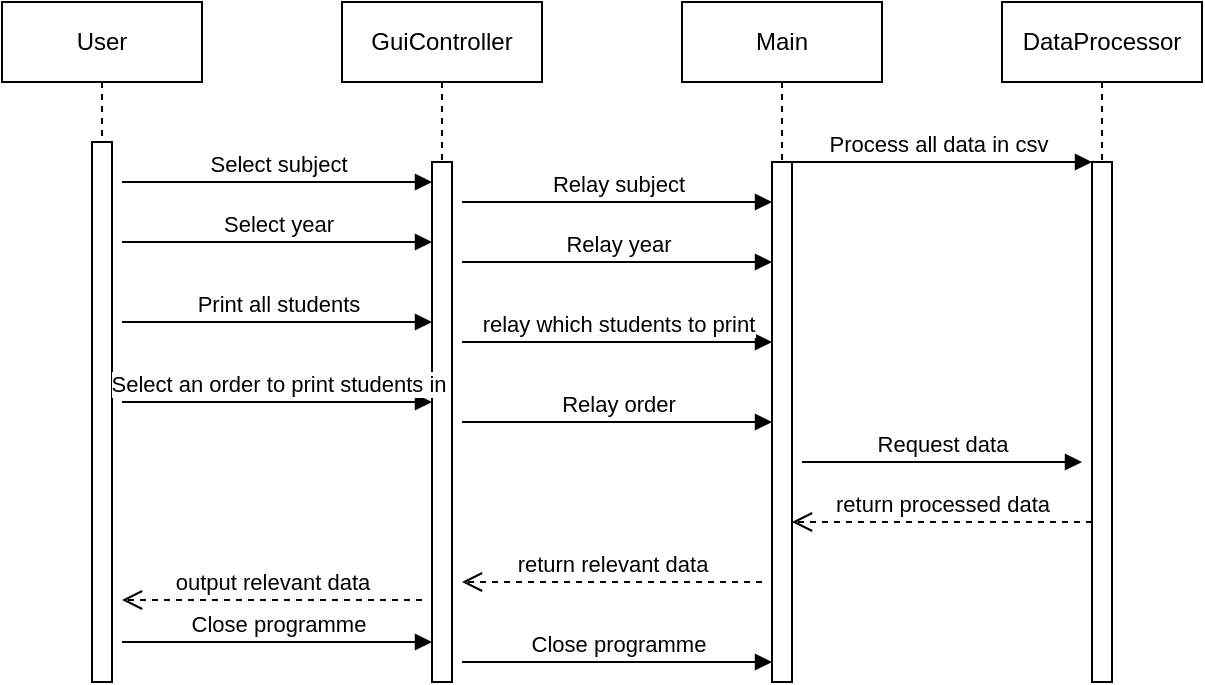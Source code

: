 <mxfile version="22.1.11" type="google">
  <diagram name="Page-1" id="2YBvvXClWsGukQMizWep">
    <mxGraphModel grid="1" page="1" gridSize="10" guides="1" tooltips="1" connect="1" arrows="1" fold="1" pageScale="1" pageWidth="850" pageHeight="1100" background="none" math="0" shadow="0">
      <root>
        <mxCell id="0" />
        <mxCell id="1" parent="0" />
        <mxCell id="aM9ryv3xv72pqoxQDRHE-1" value="User" style="shape=umlLifeline;perimeter=lifelinePerimeter;whiteSpace=wrap;html=1;container=0;dropTarget=0;collapsible=0;recursiveResize=0;outlineConnect=0;portConstraint=eastwest;newEdgeStyle={&quot;edgeStyle&quot;:&quot;elbowEdgeStyle&quot;,&quot;elbow&quot;:&quot;vertical&quot;,&quot;curved&quot;:0,&quot;rounded&quot;:0};" vertex="1" parent="1">
          <mxGeometry x="40" y="40" width="100" height="340" as="geometry" />
        </mxCell>
        <mxCell id="aM9ryv3xv72pqoxQDRHE-2" value="" style="html=1;points=[];perimeter=orthogonalPerimeter;outlineConnect=0;targetShapes=umlLifeline;portConstraint=eastwest;newEdgeStyle={&quot;edgeStyle&quot;:&quot;elbowEdgeStyle&quot;,&quot;elbow&quot;:&quot;vertical&quot;,&quot;curved&quot;:0,&quot;rounded&quot;:0};" vertex="1" parent="aM9ryv3xv72pqoxQDRHE-1">
          <mxGeometry x="45" y="70" width="10" height="270" as="geometry" />
        </mxCell>
        <mxCell id="aM9ryv3xv72pqoxQDRHE-5" value="GuiController" style="shape=umlLifeline;perimeter=lifelinePerimeter;whiteSpace=wrap;html=1;container=0;dropTarget=0;collapsible=0;recursiveResize=0;outlineConnect=0;portConstraint=eastwest;newEdgeStyle={&quot;edgeStyle&quot;:&quot;elbowEdgeStyle&quot;,&quot;elbow&quot;:&quot;vertical&quot;,&quot;curved&quot;:0,&quot;rounded&quot;:0};" vertex="1" parent="1">
          <mxGeometry x="210" y="40" width="100" height="340" as="geometry" />
        </mxCell>
        <mxCell id="aM9ryv3xv72pqoxQDRHE-6" value="" style="html=1;points=[];perimeter=orthogonalPerimeter;outlineConnect=0;targetShapes=umlLifeline;portConstraint=eastwest;newEdgeStyle={&quot;edgeStyle&quot;:&quot;elbowEdgeStyle&quot;,&quot;elbow&quot;:&quot;vertical&quot;,&quot;curved&quot;:0,&quot;rounded&quot;:0};" vertex="1" parent="aM9ryv3xv72pqoxQDRHE-5">
          <mxGeometry x="45" y="80" width="10" height="260" as="geometry" />
        </mxCell>
        <mxCell id="aM9ryv3xv72pqoxQDRHE-7" value="Relay subject" style="html=1;verticalAlign=bottom;endArrow=block;edgeStyle=elbowEdgeStyle;elbow=horizontal;curved=0;rounded=0;" edge="1" parent="1" target="FFFgpfpn6joNz19ElGM3-2">
          <mxGeometry relative="1" as="geometry">
            <mxPoint x="270" y="140" as="sourcePoint" />
            <Array as="points">
              <mxPoint x="345" y="140" />
            </Array>
            <mxPoint x="420" y="140" as="targetPoint" />
          </mxGeometry>
        </mxCell>
        <mxCell id="aM9ryv3xv72pqoxQDRHE-8" value="return processed data" style="html=1;verticalAlign=bottom;endArrow=open;dashed=1;endSize=8;edgeStyle=elbowEdgeStyle;elbow=vertical;curved=0;rounded=0;" edge="1" parent="1" source="FFFgpfpn6joNz19ElGM3-4" target="FFFgpfpn6joNz19ElGM3-2">
          <mxGeometry relative="1" as="geometry">
            <mxPoint x="440" y="290" as="targetPoint" />
            <Array as="points">
              <mxPoint x="535" y="300" />
            </Array>
            <mxPoint x="600" y="290" as="sourcePoint" />
          </mxGeometry>
        </mxCell>
        <mxCell id="FFFgpfpn6joNz19ElGM3-1" value="Main" style="shape=umlLifeline;perimeter=lifelinePerimeter;whiteSpace=wrap;html=1;container=0;dropTarget=0;collapsible=0;recursiveResize=0;outlineConnect=0;portConstraint=eastwest;newEdgeStyle={&quot;edgeStyle&quot;:&quot;elbowEdgeStyle&quot;,&quot;elbow&quot;:&quot;vertical&quot;,&quot;curved&quot;:0,&quot;rounded&quot;:0};" vertex="1" parent="1">
          <mxGeometry x="380" y="40" width="100" height="340" as="geometry" />
        </mxCell>
        <mxCell id="FFFgpfpn6joNz19ElGM3-2" value="" style="html=1;points=[];perimeter=orthogonalPerimeter;outlineConnect=0;targetShapes=umlLifeline;portConstraint=eastwest;newEdgeStyle={&quot;edgeStyle&quot;:&quot;elbowEdgeStyle&quot;,&quot;elbow&quot;:&quot;vertical&quot;,&quot;curved&quot;:0,&quot;rounded&quot;:0};" vertex="1" parent="FFFgpfpn6joNz19ElGM3-1">
          <mxGeometry x="45" y="80" width="10" height="260" as="geometry" />
        </mxCell>
        <mxCell id="FFFgpfpn6joNz19ElGM3-3" value="DataProcessor" style="shape=umlLifeline;perimeter=lifelinePerimeter;whiteSpace=wrap;html=1;container=0;dropTarget=0;collapsible=0;recursiveResize=0;outlineConnect=0;portConstraint=eastwest;newEdgeStyle={&quot;edgeStyle&quot;:&quot;elbowEdgeStyle&quot;,&quot;elbow&quot;:&quot;vertical&quot;,&quot;curved&quot;:0,&quot;rounded&quot;:0};" vertex="1" parent="1">
          <mxGeometry x="540" y="40" width="100" height="340" as="geometry" />
        </mxCell>
        <mxCell id="FFFgpfpn6joNz19ElGM3-4" value="" style="html=1;points=[];perimeter=orthogonalPerimeter;outlineConnect=0;targetShapes=umlLifeline;portConstraint=eastwest;newEdgeStyle={&quot;edgeStyle&quot;:&quot;elbowEdgeStyle&quot;,&quot;elbow&quot;:&quot;vertical&quot;,&quot;curved&quot;:0,&quot;rounded&quot;:0};" vertex="1" parent="FFFgpfpn6joNz19ElGM3-3">
          <mxGeometry x="45" y="80" width="10" height="260" as="geometry" />
        </mxCell>
        <mxCell id="eyBTAWaB3bDt6Ul9FNZg-1" value="Select subject" style="html=1;verticalAlign=bottom;endArrow=block;edgeStyle=elbowEdgeStyle;elbow=vertical;curved=0;rounded=0;" edge="1" parent="1" target="aM9ryv3xv72pqoxQDRHE-6">
          <mxGeometry x="0.006" relative="1" as="geometry">
            <mxPoint x="100" y="130" as="sourcePoint" />
            <Array as="points">
              <mxPoint x="175" y="130" />
            </Array>
            <mxPoint x="250" y="130" as="targetPoint" />
            <mxPoint as="offset" />
          </mxGeometry>
        </mxCell>
        <mxCell id="eyBTAWaB3bDt6Ul9FNZg-2" value="Select year" style="html=1;verticalAlign=bottom;endArrow=block;edgeStyle=elbowEdgeStyle;elbow=horizontal;curved=0;rounded=0;" edge="1" parent="1">
          <mxGeometry relative="1" as="geometry">
            <mxPoint x="100" y="160" as="sourcePoint" />
            <Array as="points">
              <mxPoint x="175" y="160" />
            </Array>
            <mxPoint x="255" y="160" as="targetPoint" />
          </mxGeometry>
        </mxCell>
        <mxCell id="eyBTAWaB3bDt6Ul9FNZg-3" value="Relay year" style="html=1;verticalAlign=bottom;endArrow=block;edgeStyle=elbowEdgeStyle;elbow=horizontal;curved=0;rounded=0;" edge="1" parent="1">
          <mxGeometry x="0.006" relative="1" as="geometry">
            <mxPoint x="270" y="170" as="sourcePoint" />
            <Array as="points">
              <mxPoint x="345" y="170" />
            </Array>
            <mxPoint x="425" y="170" as="targetPoint" />
            <mxPoint as="offset" />
          </mxGeometry>
        </mxCell>
        <mxCell id="eyBTAWaB3bDt6Ul9FNZg-4" value="Print all students" style="html=1;verticalAlign=bottom;endArrow=block;edgeStyle=elbowEdgeStyle;elbow=horizontal;curved=0;rounded=0;" edge="1" parent="1">
          <mxGeometry relative="1" as="geometry">
            <mxPoint x="100" y="200" as="sourcePoint" />
            <Array as="points">
              <mxPoint x="175" y="200" />
            </Array>
            <mxPoint x="255" y="200" as="targetPoint" />
          </mxGeometry>
        </mxCell>
        <mxCell id="eyBTAWaB3bDt6Ul9FNZg-5" value="relay which students to print" style="html=1;verticalAlign=bottom;endArrow=block;edgeStyle=elbowEdgeStyle;elbow=horizontal;curved=0;rounded=0;" edge="1" parent="1">
          <mxGeometry relative="1" as="geometry">
            <mxPoint x="270" y="210" as="sourcePoint" />
            <Array as="points">
              <mxPoint x="345" y="210" />
            </Array>
            <mxPoint x="425" y="210" as="targetPoint" />
          </mxGeometry>
        </mxCell>
        <mxCell id="eyBTAWaB3bDt6Ul9FNZg-6" value="Select an order to print students in" style="html=1;verticalAlign=bottom;endArrow=block;edgeStyle=elbowEdgeStyle;elbow=vertical;curved=0;rounded=0;" edge="1" parent="1">
          <mxGeometry relative="1" as="geometry">
            <mxPoint x="100" y="240" as="sourcePoint" />
            <Array as="points">
              <mxPoint x="175" y="240" />
            </Array>
            <mxPoint x="255" y="240" as="targetPoint" />
          </mxGeometry>
        </mxCell>
        <mxCell id="eyBTAWaB3bDt6Ul9FNZg-7" value="Relay order" style="html=1;verticalAlign=bottom;endArrow=block;edgeStyle=elbowEdgeStyle;elbow=vertical;curved=0;rounded=0;" edge="1" parent="1">
          <mxGeometry relative="1" as="geometry">
            <mxPoint x="270" y="250" as="sourcePoint" />
            <Array as="points">
              <mxPoint x="345" y="250" />
            </Array>
            <mxPoint x="425" y="250" as="targetPoint" />
          </mxGeometry>
        </mxCell>
        <mxCell id="eyBTAWaB3bDt6Ul9FNZg-8" value="Request data" style="html=1;verticalAlign=bottom;endArrow=block;edgeStyle=elbowEdgeStyle;elbow=vertical;curved=0;rounded=0;" edge="1" parent="1">
          <mxGeometry relative="1" as="geometry">
            <mxPoint x="440" y="270" as="sourcePoint" />
            <Array as="points">
              <mxPoint x="515" y="270" />
            </Array>
            <mxPoint x="580" y="270" as="targetPoint" />
            <mxPoint as="offset" />
          </mxGeometry>
        </mxCell>
        <mxCell id="eyBTAWaB3bDt6Ul9FNZg-11" value="Process all data in csv" style="html=1;verticalAlign=bottom;endArrow=block;edgeStyle=elbowEdgeStyle;elbow=horizontal;curved=0;rounded=0;" edge="1" parent="1">
          <mxGeometry relative="1" as="geometry">
            <mxPoint x="430" y="120" as="sourcePoint" />
            <Array as="points">
              <mxPoint x="505" y="120" />
            </Array>
            <mxPoint x="585" y="120" as="targetPoint" />
          </mxGeometry>
        </mxCell>
        <mxCell id="eyBTAWaB3bDt6Ul9FNZg-12" value="return relevant data" style="html=1;verticalAlign=bottom;endArrow=open;dashed=1;endSize=8;edgeStyle=elbowEdgeStyle;elbow=vertical;curved=0;rounded=0;" edge="1" parent="1">
          <mxGeometry relative="1" as="geometry">
            <mxPoint x="270" y="330" as="targetPoint" />
            <Array as="points">
              <mxPoint x="370" y="330" />
            </Array>
            <mxPoint x="420" y="330" as="sourcePoint" />
            <mxPoint as="offset" />
          </mxGeometry>
        </mxCell>
        <mxCell id="eyBTAWaB3bDt6Ul9FNZg-13" value="output relevant data" style="html=1;verticalAlign=bottom;endArrow=open;dashed=1;endSize=8;edgeStyle=elbowEdgeStyle;elbow=vertical;curved=0;rounded=0;" edge="1" parent="1">
          <mxGeometry relative="1" as="geometry">
            <mxPoint x="100" y="339" as="targetPoint" />
            <Array as="points">
              <mxPoint x="200" y="339" />
            </Array>
            <mxPoint x="250" y="339" as="sourcePoint" />
            <mxPoint as="offset" />
          </mxGeometry>
        </mxCell>
        <mxCell id="Gyy4LgWNwn18z1DzEmpa-1" value="Close programme" style="html=1;verticalAlign=bottom;endArrow=block;edgeStyle=elbowEdgeStyle;elbow=horizontal;curved=0;rounded=0;" edge="1" parent="1">
          <mxGeometry relative="1" as="geometry">
            <mxPoint x="100" y="360" as="sourcePoint" />
            <Array as="points">
              <mxPoint x="175" y="360" />
            </Array>
            <mxPoint x="255" y="360" as="targetPoint" />
          </mxGeometry>
        </mxCell>
        <mxCell id="Gyy4LgWNwn18z1DzEmpa-2" value="Close programme" style="html=1;verticalAlign=bottom;endArrow=block;edgeStyle=elbowEdgeStyle;elbow=horizontal;curved=0;rounded=0;" edge="1" parent="1">
          <mxGeometry relative="1" as="geometry">
            <mxPoint x="270" y="370" as="sourcePoint" />
            <Array as="points">
              <mxPoint x="345" y="370" />
            </Array>
            <mxPoint x="425" y="370" as="targetPoint" />
          </mxGeometry>
        </mxCell>
      </root>
    </mxGraphModel>
  </diagram>
</mxfile>
